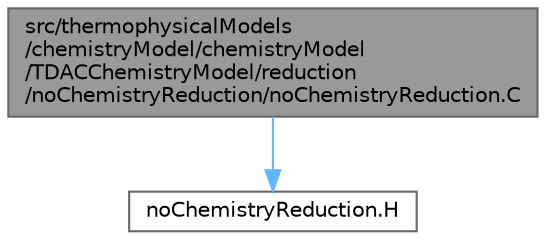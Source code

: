 digraph "src/thermophysicalModels/chemistryModel/chemistryModel/TDACChemistryModel/reduction/noChemistryReduction/noChemistryReduction.C"
{
 // LATEX_PDF_SIZE
  bgcolor="transparent";
  edge [fontname=Helvetica,fontsize=10,labelfontname=Helvetica,labelfontsize=10];
  node [fontname=Helvetica,fontsize=10,shape=box,height=0.2,width=0.4];
  Node1 [id="Node000001",label="src/thermophysicalModels\l/chemistryModel/chemistryModel\l/TDACChemistryModel/reduction\l/noChemistryReduction/noChemistryReduction.C",height=0.2,width=0.4,color="gray40", fillcolor="grey60", style="filled", fontcolor="black",tooltip=" "];
  Node1 -> Node2 [id="edge1_Node000001_Node000002",color="steelblue1",style="solid",tooltip=" "];
  Node2 [id="Node000002",label="noChemistryReduction.H",height=0.2,width=0.4,color="grey40", fillcolor="white", style="filled",URL="$noChemistryReduction_8H.html",tooltip=" "];
}
